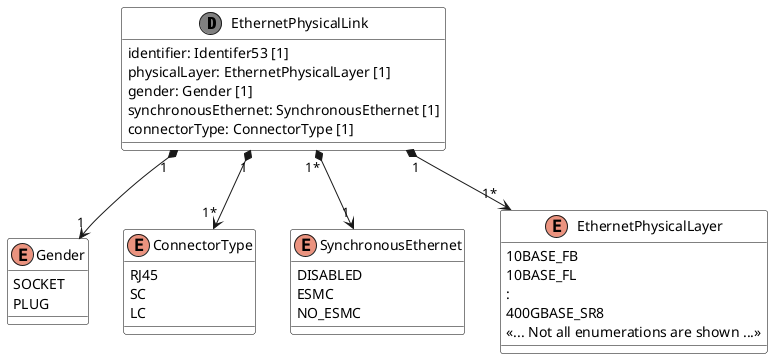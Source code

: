 @startuml
skinparam {
    ClassBackgroundColor White
    ClassBorderColor Black
}

class EthernetPhysicalLink << (D, Gray) >> {
    identifier: Identifer53 [1]
    physicalLayer: EthernetPhysicalLayer [1]
    gender: Gender [1]
    synchronousEthernet: SynchronousEthernet [1]
    connectorType: ConnectorType [1]
}

enum Gender {
    SOCKET
    PLUG
}

enum ConnectorType {
    RJ45
    SC 
    LC 
 }

enum SynchronousEthernet {
    DISABLED
    ESMC
    NO_ESMC
}

enum EthernetPhysicalLayer {
    10BASE_FB
    10BASE_FL
        :
    400GBASE_SR8
    <<... Not all enumerations are shown ...>>

}


EthernetPhysicalLink "1" *-->"1*" EthernetPhysicalLayer
EthernetPhysicalLink "1" *-->"1" Gender
EthernetPhysicalLink "1" *-->"1*" ConnectorType
EthernetPhysicalLink "1*" *--> "1" SynchronousEthernet


@enduml